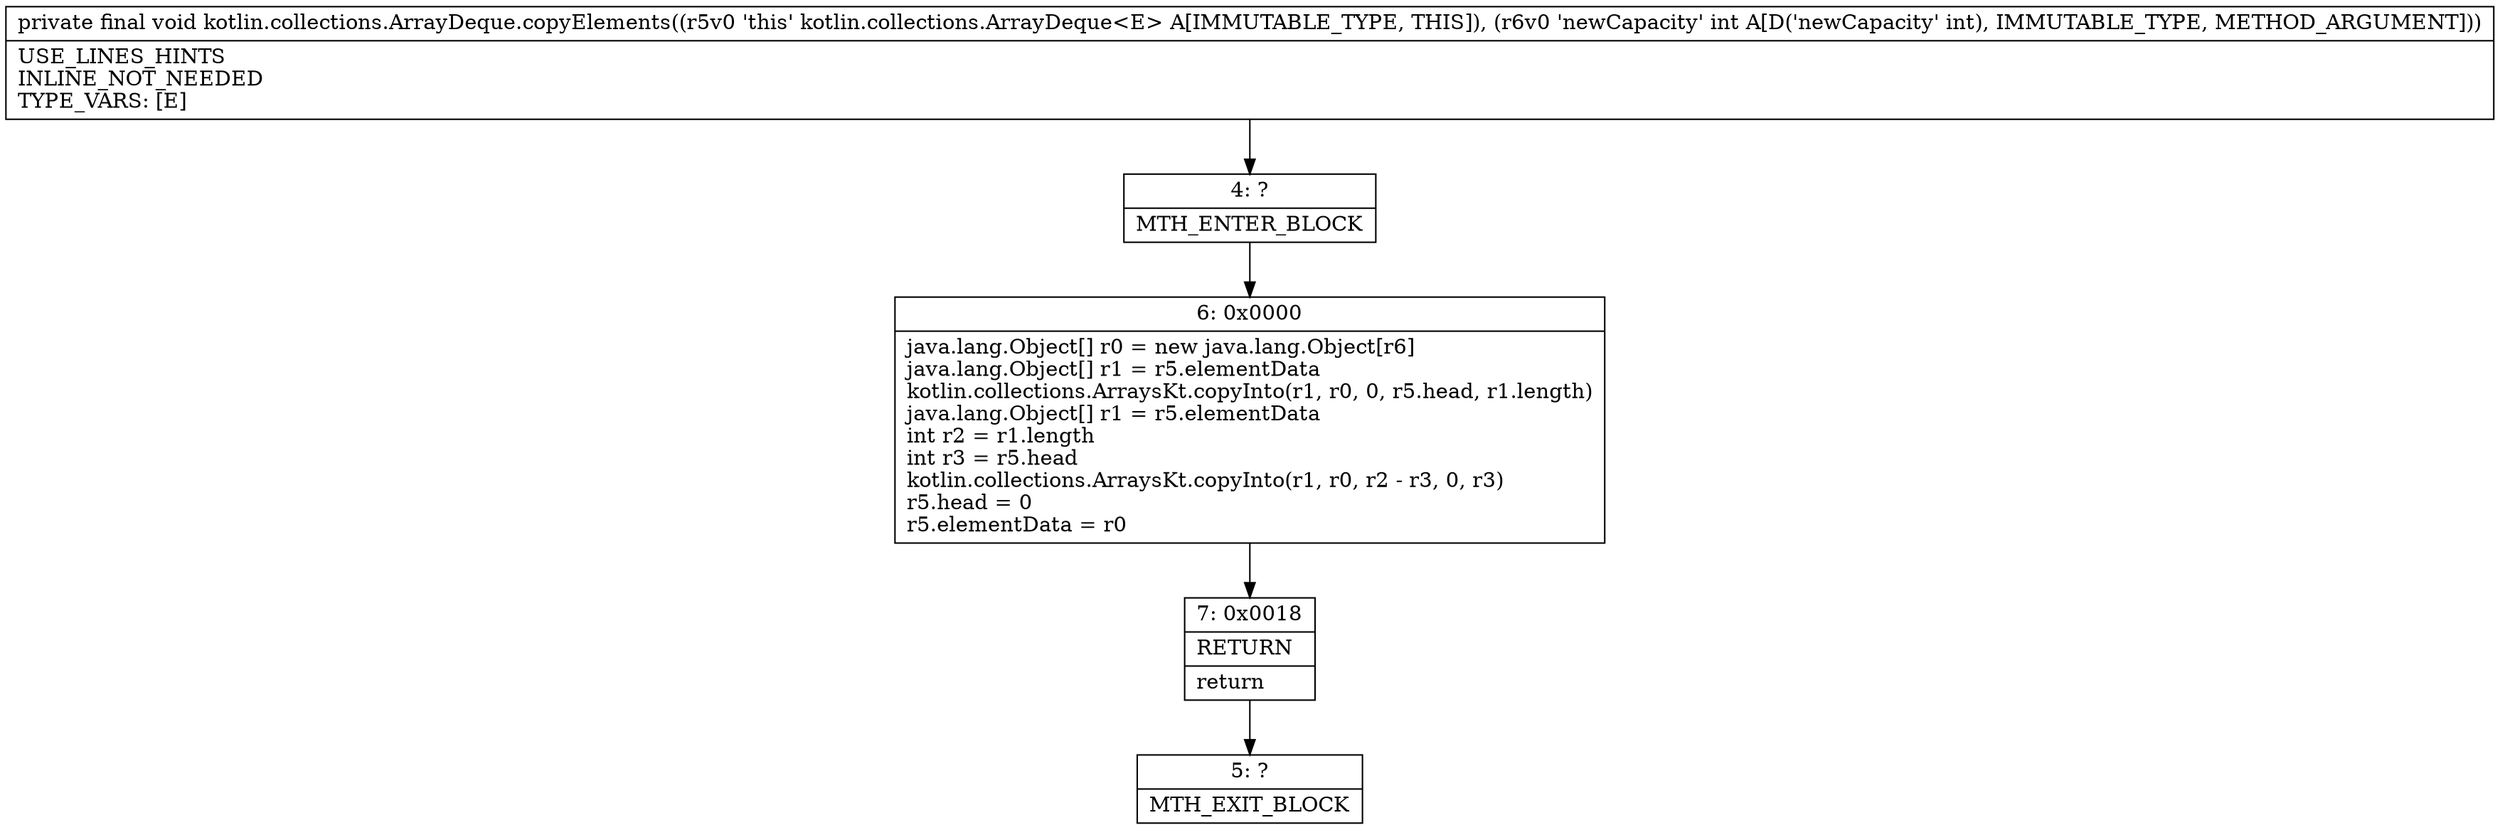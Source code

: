 digraph "CFG forkotlin.collections.ArrayDeque.copyElements(I)V" {
Node_4 [shape=record,label="{4\:\ ?|MTH_ENTER_BLOCK\l}"];
Node_6 [shape=record,label="{6\:\ 0x0000|java.lang.Object[] r0 = new java.lang.Object[r6]\ljava.lang.Object[] r1 = r5.elementData\lkotlin.collections.ArraysKt.copyInto(r1, r0, 0, r5.head, r1.length)\ljava.lang.Object[] r1 = r5.elementData\lint r2 = r1.length\lint r3 = r5.head\lkotlin.collections.ArraysKt.copyInto(r1, r0, r2 \- r3, 0, r3)\lr5.head = 0\lr5.elementData = r0\l}"];
Node_7 [shape=record,label="{7\:\ 0x0018|RETURN\l|return\l}"];
Node_5 [shape=record,label="{5\:\ ?|MTH_EXIT_BLOCK\l}"];
MethodNode[shape=record,label="{private final void kotlin.collections.ArrayDeque.copyElements((r5v0 'this' kotlin.collections.ArrayDeque\<E\> A[IMMUTABLE_TYPE, THIS]), (r6v0 'newCapacity' int A[D('newCapacity' int), IMMUTABLE_TYPE, METHOD_ARGUMENT]))  | USE_LINES_HINTS\lINLINE_NOT_NEEDED\lTYPE_VARS: [E]\l}"];
MethodNode -> Node_4;Node_4 -> Node_6;
Node_6 -> Node_7;
Node_7 -> Node_5;
}

